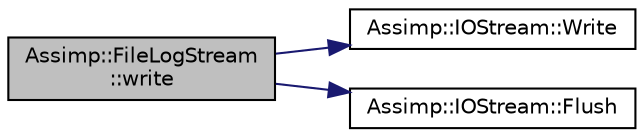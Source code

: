 digraph "Assimp::FileLogStream::write"
{
  edge [fontname="Helvetica",fontsize="10",labelfontname="Helvetica",labelfontsize="10"];
  node [fontname="Helvetica",fontsize="10",shape=record];
  rankdir="LR";
  Node1 [label="Assimp::FileLogStream\l::write",height=0.2,width=0.4,color="black", fillcolor="grey75", style="filled", fontcolor="black"];
  Node1 -> Node2 [color="midnightblue",fontsize="10",style="solid",fontname="Helvetica"];
  Node2 [label="Assimp::IOStream::Write",height=0.2,width=0.4,color="black", fillcolor="white", style="filled",URL="$class_assimp_1_1_i_o_stream.html#ad0ca4aae1b8c4d00db391ac3a4171f7b",tooltip="Write to the file. "];
  Node1 -> Node3 [color="midnightblue",fontsize="10",style="solid",fontname="Helvetica"];
  Node3 [label="Assimp::IOStream::Flush",height=0.2,width=0.4,color="black", fillcolor="white", style="filled",URL="$class_assimp_1_1_i_o_stream.html#a7c19952446ece90924b246f087417899",tooltip="Flush the contents of the file buffer (for writers) See fflush() for more details. "];
}

